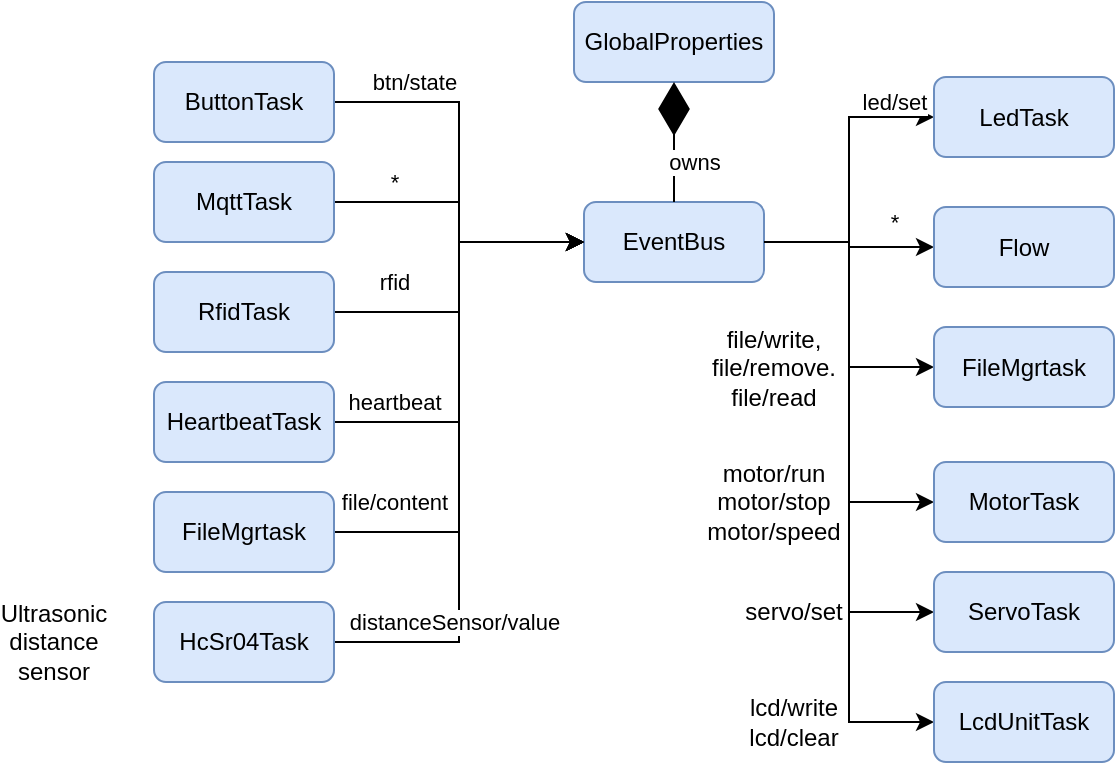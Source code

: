 <mxfile version="12.2.4" pages="1"><diagram id="9ZGphTBdlp2GHHIdH_-Z" name="Page-1"><mxGraphModel dx="1005" dy="1112" grid="1" gridSize="10" guides="1" tooltips="1" connect="1" arrows="1" fold="1" page="1" pageScale="1" pageWidth="850" pageHeight="1100" math="0" shadow="0"><root><mxCell id="0"/><mxCell id="1" parent="0"/><mxCell id="47" value="led/set" style="edgeStyle=orthogonalEdgeStyle;rounded=0;orthogonalLoop=1;jettySize=auto;html=1;entryX=0;entryY=0.5;entryDx=0;entryDy=0;" parent="1" source="2" target="15" edge="1"><mxGeometry x="0.728" y="8" relative="1" as="geometry"><mxPoint as="offset"/></mxGeometry></mxCell><mxCell id="49" value="file/content" style="edgeStyle=orthogonalEdgeStyle;rounded=0;orthogonalLoop=1;jettySize=auto;html=1;entryX=0;entryY=0.5;entryDx=0;entryDy=0;exitX=1;exitY=0.5;exitDx=0;exitDy=0;" parent="1" source="16" target="2" edge="1"><mxGeometry x="-0.778" y="15" relative="1" as="geometry"><mxPoint x="440" y="470" as="sourcePoint"/><mxPoint as="offset"/></mxGeometry></mxCell><mxCell id="53" value="*" style="edgeStyle=orthogonalEdgeStyle;rounded=0;orthogonalLoop=1;jettySize=auto;html=1;startArrow=none;startFill=0;" parent="1" source="2" target="52" edge="1"><mxGeometry x="0.545" y="13" relative="1" as="geometry"><mxPoint as="offset"/></mxGeometry></mxCell><mxCell id="61" style="edgeStyle=orthogonalEdgeStyle;rounded=0;orthogonalLoop=1;jettySize=auto;html=1;entryX=0;entryY=0.5;entryDx=0;entryDy=0;" parent="1" source="2" target="59" edge="1"><mxGeometry relative="1" as="geometry"/></mxCell><mxCell id="62" style="edgeStyle=orthogonalEdgeStyle;rounded=0;orthogonalLoop=1;jettySize=auto;html=1;entryX=0;entryY=0.5;entryDx=0;entryDy=0;" parent="1" source="2" target="60" edge="1"><mxGeometry relative="1" as="geometry"/></mxCell><mxCell id="63" style="edgeStyle=orthogonalEdgeStyle;rounded=0;orthogonalLoop=1;jettySize=auto;html=1;entryX=0;entryY=0.5;entryDx=0;entryDy=0;" parent="1" source="2" target="58" edge="1"><mxGeometry relative="1" as="geometry"/></mxCell><mxCell id="2" value="EventBus" style="rounded=1;whiteSpace=wrap;html=1;fillColor=#dae8fc;strokeColor=#6c8ebf;" parent="1" vertex="1"><mxGeometry x="335" y="200" width="90" height="40" as="geometry"/></mxCell><mxCell id="3" value="GlobalProperties" style="rounded=1;whiteSpace=wrap;html=1;fillColor=#dae8fc;strokeColor=#6c8ebf;" parent="1" vertex="1"><mxGeometry x="330" y="100" width="100" height="40" as="geometry"/></mxCell><mxCell id="23" value="rfid" style="rounded=0;orthogonalLoop=1;jettySize=auto;html=1;edgeStyle=orthogonalEdgeStyle;" parent="1" source="13" target="2" edge="1"><mxGeometry x="-0.025" y="33" relative="1" as="geometry"><mxPoint x="385" y="330" as="sourcePoint"/><mxPoint as="offset"/></mxGeometry></mxCell><mxCell id="7" value="owns" style="endArrow=diamondThin;endFill=1;endSize=24;html=1;" parent="1" source="2" target="3" edge="1"><mxGeometry x="-0.333" y="-10" width="160" relative="1" as="geometry"><mxPoint x="45" y="350" as="sourcePoint"/><mxPoint x="205" y="350" as="targetPoint"/><mxPoint as="offset"/></mxGeometry></mxCell><mxCell id="48" value="heartbeat" style="edgeStyle=orthogonalEdgeStyle;rounded=0;orthogonalLoop=1;jettySize=auto;html=1;entryX=0;entryY=0.5;entryDx=0;entryDy=0;" parent="1" source="11" target="2" edge="1"><mxGeometry x="-0.721" y="10" relative="1" as="geometry"><mxPoint as="offset"/></mxGeometry></mxCell><mxCell id="11" value="HeartbeatTask" style="rounded=1;whiteSpace=wrap;html=1;fillColor=#dae8fc;strokeColor=#6c8ebf;" parent="1" vertex="1"><mxGeometry x="120" y="290" width="90" height="40" as="geometry"/></mxCell><mxCell id="45" value="*" style="edgeStyle=orthogonalEdgeStyle;rounded=0;orthogonalLoop=1;jettySize=auto;html=1;entryX=0;entryY=0.5;entryDx=0;entryDy=0;" parent="1" source="12" target="2" edge="1"><mxGeometry x="-0.586" y="10" relative="1" as="geometry"><mxPoint as="offset"/></mxGeometry></mxCell><mxCell id="12" value="MqttTask" style="rounded=1;whiteSpace=wrap;html=1;fillColor=#dae8fc;strokeColor=#6c8ebf;" parent="1" vertex="1"><mxGeometry x="120" y="180" width="90" height="40" as="geometry"/></mxCell><mxCell id="13" value="RfidTask" style="rounded=1;whiteSpace=wrap;html=1;fillColor=#dae8fc;strokeColor=#6c8ebf;" parent="1" vertex="1"><mxGeometry x="120" y="235" width="90" height="40" as="geometry"/></mxCell><mxCell id="46" value="btn/state" style="edgeStyle=orthogonalEdgeStyle;rounded=0;orthogonalLoop=1;jettySize=auto;html=1;entryX=0;entryY=0.5;entryDx=0;entryDy=0;" parent="1" source="14" target="2" edge="1"><mxGeometry x="-0.59" y="10" relative="1" as="geometry"><mxPoint as="offset"/></mxGeometry></mxCell><mxCell id="14" value="ButtonTask" style="rounded=1;whiteSpace=wrap;html=1;fillColor=#dae8fc;strokeColor=#6c8ebf;" parent="1" vertex="1"><mxGeometry x="120" y="130" width="90" height="40" as="geometry"/></mxCell><mxCell id="15" value="LedTask" style="rounded=1;whiteSpace=wrap;html=1;fillColor=#dae8fc;strokeColor=#6c8ebf;" parent="1" vertex="1"><mxGeometry x="510" y="137.5" width="90" height="40" as="geometry"/></mxCell><mxCell id="50" style="edgeStyle=orthogonalEdgeStyle;rounded=0;orthogonalLoop=1;jettySize=auto;html=1;entryX=0;entryY=0.5;entryDx=0;entryDy=0;exitX=1;exitY=0.5;exitDx=0;exitDy=0;" parent="1" source="2" target="54" edge="1"><mxGeometry relative="1" as="geometry"/></mxCell><mxCell id="16" value="FileMgrtask" style="rounded=1;whiteSpace=wrap;html=1;fillColor=#dae8fc;strokeColor=#6c8ebf;" parent="1" vertex="1"><mxGeometry x="120" y="345" width="90" height="40" as="geometry"/></mxCell><mxCell id="51" value="file/write, file/remove. file/read" style="text;html=1;strokeColor=none;fillColor=none;align=center;verticalAlign=middle;whiteSpace=wrap;rounded=0;" parent="1" vertex="1"><mxGeometry x="410" y="272.5" width="40" height="20" as="geometry"/></mxCell><mxCell id="52" value="Flow" style="rounded=1;whiteSpace=wrap;html=1;fillColor=#dae8fc;strokeColor=#6c8ebf;" parent="1" vertex="1"><mxGeometry x="510" y="202.5" width="90" height="40" as="geometry"/></mxCell><mxCell id="54" value="FileMgrtask" style="rounded=1;whiteSpace=wrap;html=1;fillColor=#dae8fc;strokeColor=#6c8ebf;" parent="1" vertex="1"><mxGeometry x="510" y="262.5" width="90" height="40" as="geometry"/></mxCell><mxCell id="56" value="distanceSensor/value" style="edgeStyle=orthogonalEdgeStyle;rounded=0;orthogonalLoop=1;jettySize=auto;html=1;entryX=0;entryY=0.5;entryDx=0;entryDy=0;" parent="1" source="55" target="2" edge="1"><mxGeometry x="-0.631" y="10" relative="1" as="geometry"><mxPoint as="offset"/></mxGeometry></mxCell><mxCell id="55" value="HcSr04Task" style="rounded=1;whiteSpace=wrap;html=1;fillColor=#dae8fc;strokeColor=#6c8ebf;" parent="1" vertex="1"><mxGeometry x="120" y="400" width="90" height="40" as="geometry"/></mxCell><mxCell id="57" value="Ultrasonic distance sensor" style="text;html=1;strokeColor=none;fillColor=none;align=center;verticalAlign=middle;whiteSpace=wrap;rounded=0;" parent="1" vertex="1"><mxGeometry x="50" y="410" width="40" height="20" as="geometry"/></mxCell><mxCell id="58" value="LcdUnitTask" style="rounded=1;whiteSpace=wrap;html=1;fillColor=#dae8fc;strokeColor=#6c8ebf;" parent="1" vertex="1"><mxGeometry x="510" y="440" width="90" height="40" as="geometry"/></mxCell><mxCell id="59" value="MotorTask" style="rounded=1;whiteSpace=wrap;html=1;fillColor=#dae8fc;strokeColor=#6c8ebf;" parent="1" vertex="1"><mxGeometry x="510" y="330" width="90" height="40" as="geometry"/></mxCell><mxCell id="60" value="ServoTask" style="rounded=1;whiteSpace=wrap;html=1;fillColor=#dae8fc;strokeColor=#6c8ebf;" parent="1" vertex="1"><mxGeometry x="510" y="385" width="90" height="40" as="geometry"/></mxCell><mxCell id="64" value="servo/set" style="text;html=1;strokeColor=none;fillColor=none;align=center;verticalAlign=middle;whiteSpace=wrap;rounded=0;" parent="1" vertex="1"><mxGeometry x="420" y="395" width="40" height="20" as="geometry"/></mxCell><mxCell id="65" value="&lt;div&gt;lcd/write&lt;/div&gt;&lt;div&gt;lcd/clear&lt;/div&gt;" style="text;html=1;strokeColor=none;fillColor=none;align=center;verticalAlign=middle;whiteSpace=wrap;rounded=0;" parent="1" vertex="1"><mxGeometry x="420" y="450" width="40" height="20" as="geometry"/></mxCell><mxCell id="66" value="&lt;div&gt;motor/run&lt;/div&gt;&lt;div&gt;motor/stop&lt;/div&gt;&lt;div&gt;motor/speed&lt;/div&gt;" style="text;html=1;strokeColor=none;fillColor=none;align=center;verticalAlign=middle;whiteSpace=wrap;rounded=0;" parent="1" vertex="1"><mxGeometry x="410" y="340" width="40" height="20" as="geometry"/></mxCell></root></mxGraphModel></diagram></mxfile>
